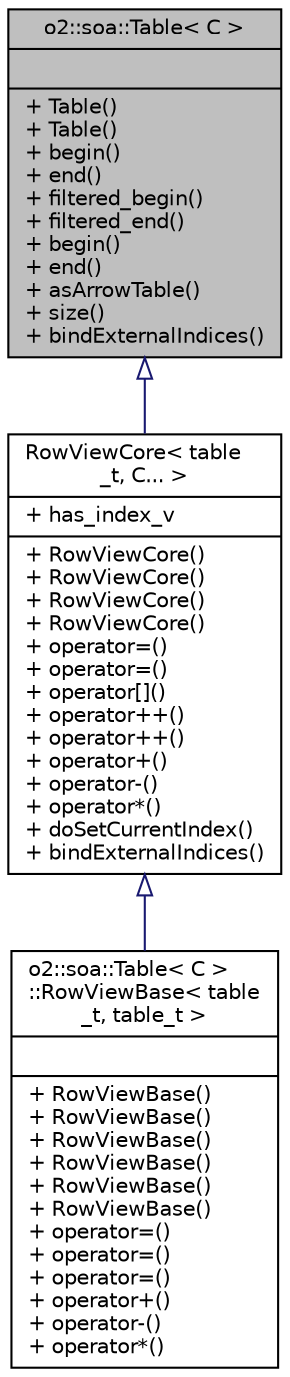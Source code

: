 digraph "o2::soa::Table&lt; C &gt;"
{
 // INTERACTIVE_SVG=YES
  bgcolor="transparent";
  edge [fontname="Helvetica",fontsize="10",labelfontname="Helvetica",labelfontsize="10"];
  node [fontname="Helvetica",fontsize="10",shape=record];
  Node0 [label="{o2::soa::Table\< C \>\n||+ Table()\l+ Table()\l+ begin()\l+ end()\l+ filtered_begin()\l+ filtered_end()\l+ begin()\l+ end()\l+ asArrowTable()\l+ size()\l+ bindExternalIndices()\l}",height=0.2,width=0.4,color="black", fillcolor="grey75", style="filled", fontcolor="black"];
  Node0 -> Node1 [dir="back",color="midnightblue",fontsize="10",style="solid",arrowtail="onormal",fontname="Helvetica"];
  Node1 [label="{RowViewCore\< table\l_t, C... \>\n|+ has_index_v\l|+ RowViewCore()\l+ RowViewCore()\l+ RowViewCore()\l+ RowViewCore()\l+ operator=()\l+ operator=()\l+ operator[]()\l+ operator++()\l+ operator++()\l+ operator+()\l+ operator-()\l+ operator*()\l+ doSetCurrentIndex()\l+ bindExternalIndices()\l}",height=0.2,width=0.4,color="black",URL="$d7/d57/structo2_1_1soa_1_1RowViewCore.html"];
  Node1 -> Node2 [dir="back",color="midnightblue",fontsize="10",style="solid",arrowtail="onormal",fontname="Helvetica"];
  Node2 [label="{o2::soa::Table\< C \>\l::RowViewBase\< table\l_t, table_t \>\n||+ RowViewBase()\l+ RowViewBase()\l+ RowViewBase()\l+ RowViewBase()\l+ RowViewBase()\l+ RowViewBase()\l+ operator=()\l+ operator=()\l+ operator=()\l+ operator+()\l+ operator-()\l+ operator*()\l}",height=0.2,width=0.4,color="black",URL="$d5/d04/structo2_1_1soa_1_1Table_1_1RowViewBase.html"];
}
